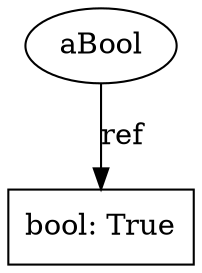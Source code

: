 digraph G {
    overlap=false;

    name3412032 [label="aBool", shape="ellipse"];
    bool [label="bool: True", shape="box"];

    name3412032 -> bool [label="ref"];

}
